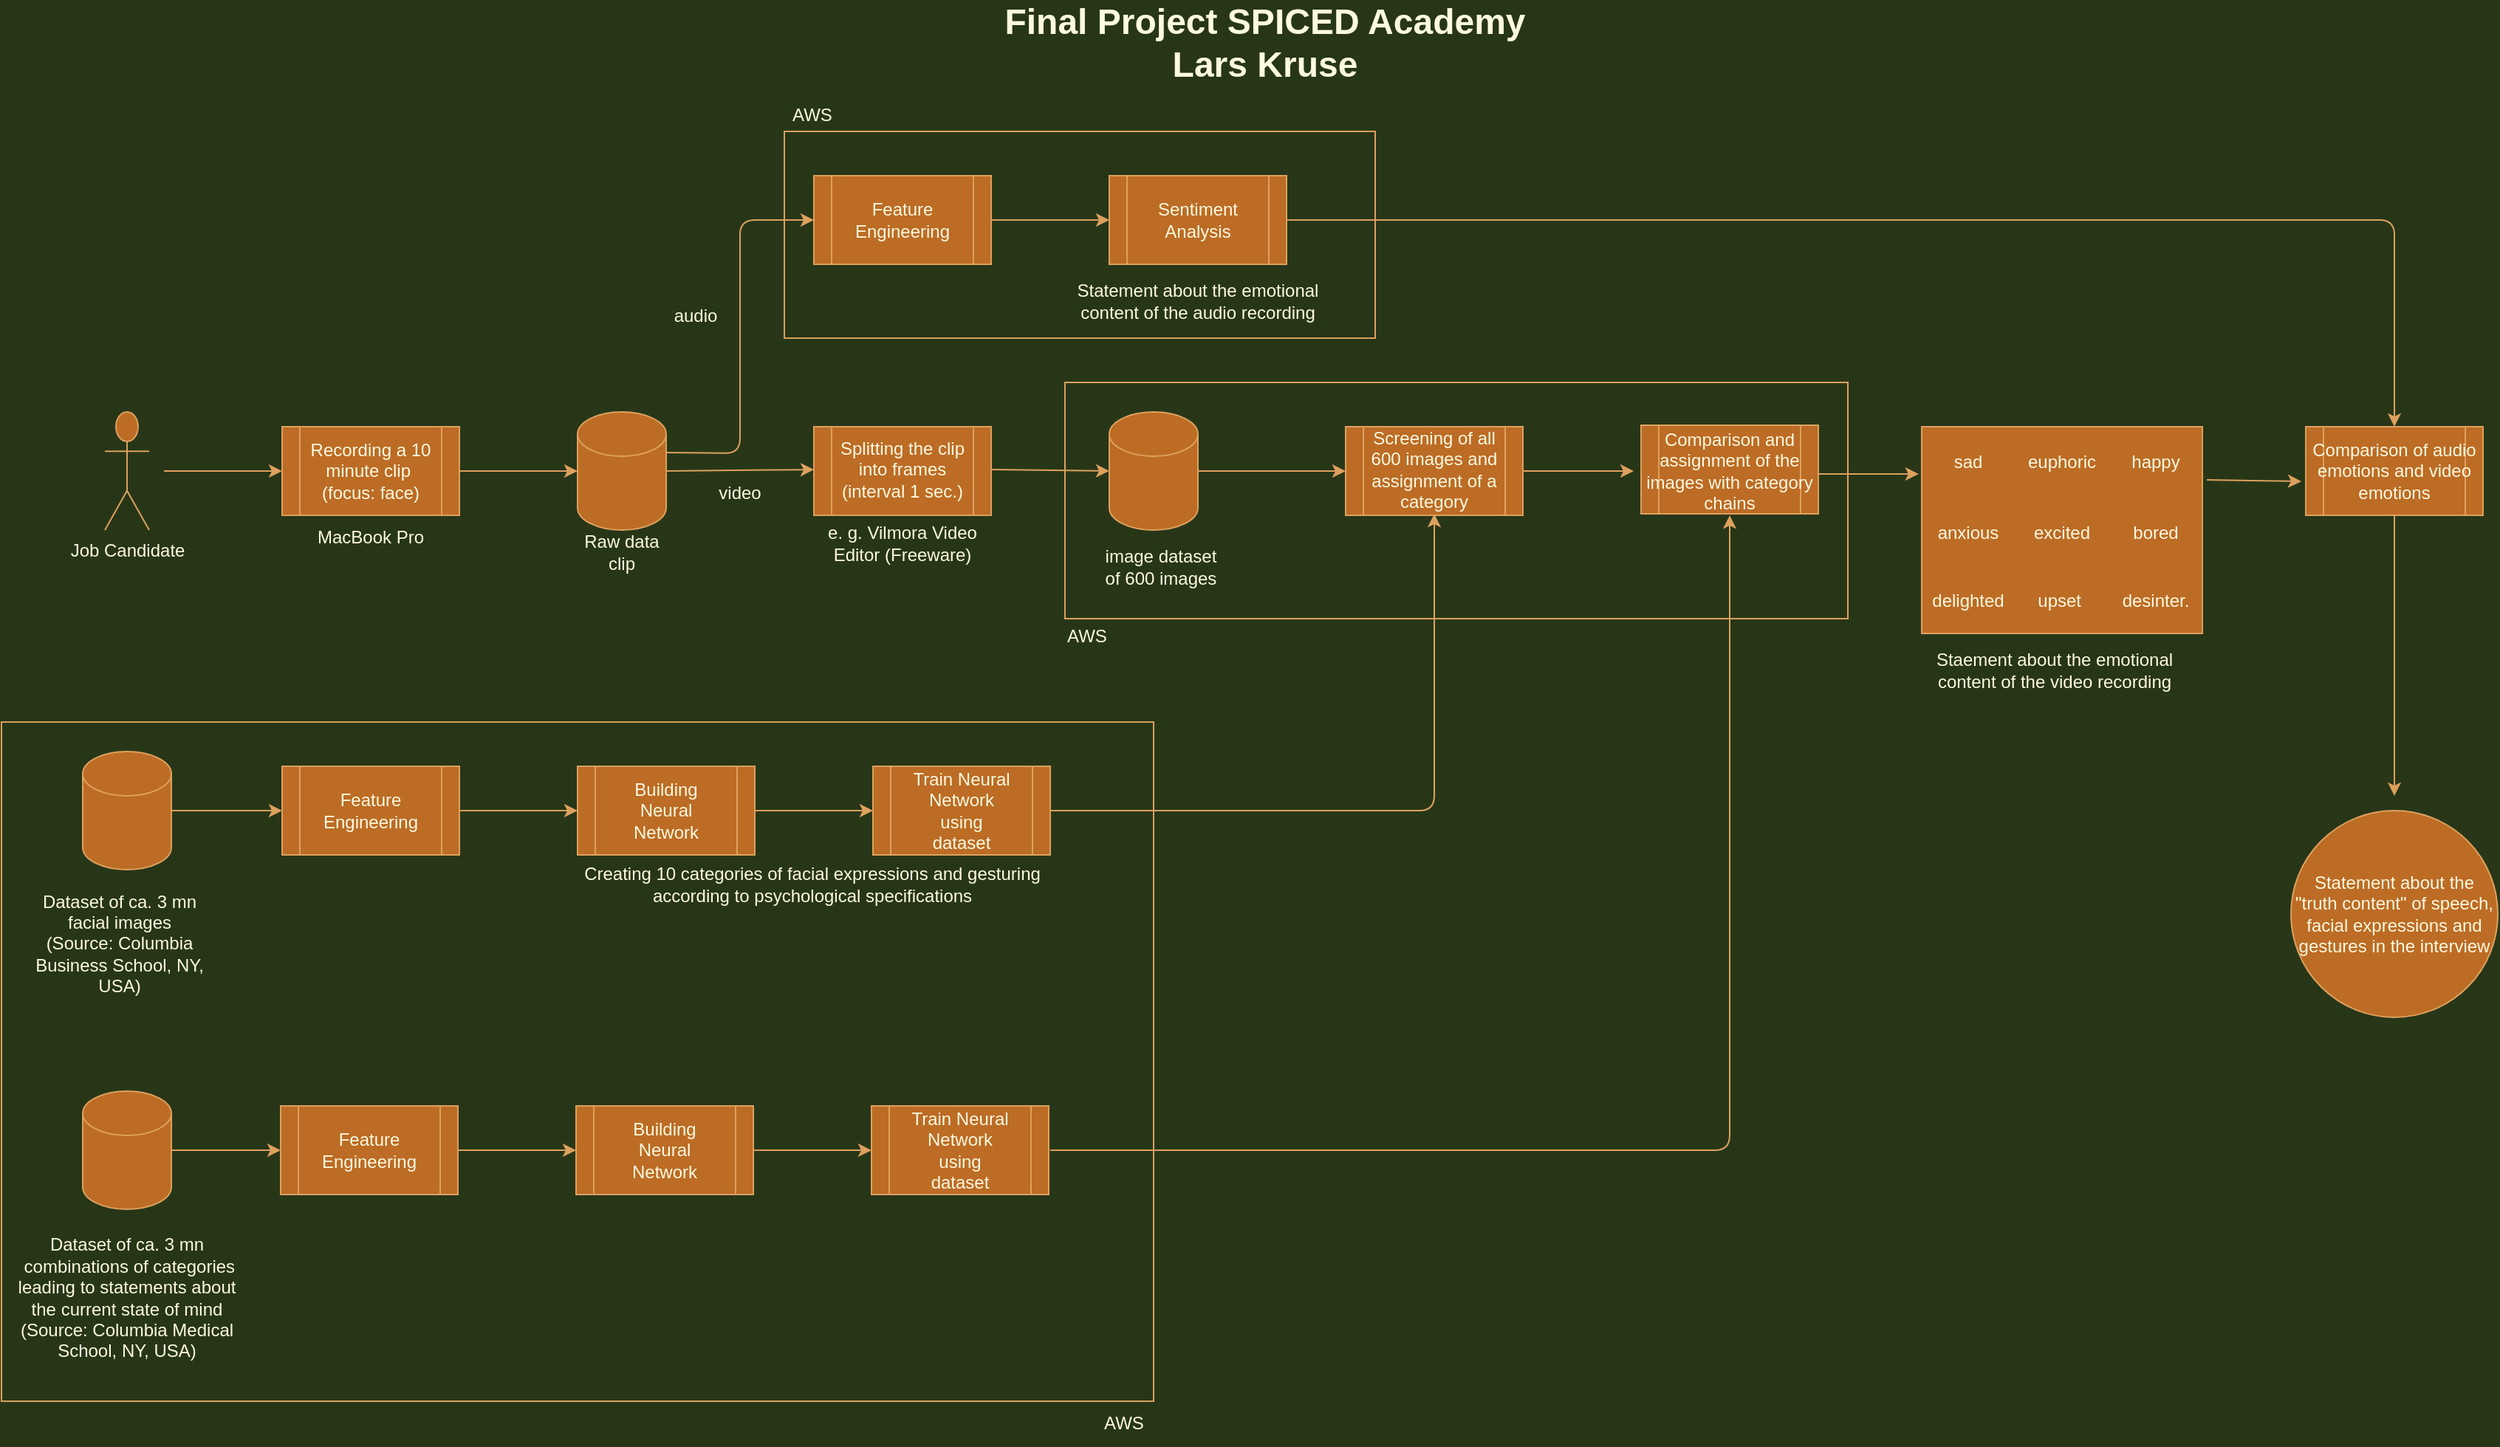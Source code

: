 <mxfile version="16.6.2" type="github" pages="2">
  <diagram name="Page-1" id="74b105a0-9070-1c63-61bc-23e55f88626e">
    <mxGraphModel dx="2045" dy="1108" grid="1" gridSize="10" guides="1" tooltips="1" connect="1" arrows="1" fold="1" page="1" pageScale="1.5" pageWidth="1169" pageHeight="826" background="#283618" math="0" shadow="0">
      <root>
        <mxCell id="0" style=";html=1;" />
        <mxCell id="1" style=";html=1;" parent="0" />
        <mxCell id="10b056a9c633e61c-30" value="Final Project SPICED Academy&lt;br&gt;Lars Kruse" style="text;strokeColor=none;fillColor=none;html=1;fontSize=24;fontStyle=1;verticalAlign=middle;align=center;fontColor=#FEFAE0;" parent="1" vertex="1">
          <mxGeometry x="80" y="40" width="1590" height="40" as="geometry" />
        </mxCell>
        <mxCell id="zrJcdOzRsB4FpwYGA8S4-10" value="Job Candidate" style="shape=umlActor;verticalLabelPosition=bottom;verticalAlign=top;html=1;outlineConnect=0;fillColor=#BC6C25;strokeColor=#DDA15E;fontColor=#FEFAE0;" vertex="1" parent="1">
          <mxGeometry x="90" y="310" width="30" height="80" as="geometry" />
        </mxCell>
        <mxCell id="zrJcdOzRsB4FpwYGA8S4-18" value="" style="shape=cylinder3;whiteSpace=wrap;html=1;boundedLbl=1;backgroundOutline=1;size=15;fontColor=#FEFAE0;fillColor=#BC6C25;strokeColor=#DDA15E;" vertex="1" parent="1">
          <mxGeometry x="410" y="310" width="60" height="80" as="geometry" />
        </mxCell>
        <mxCell id="zrJcdOzRsB4FpwYGA8S4-19" value="" style="endArrow=classic;html=1;rounded=0;fontColor=#FEFAE0;exitX=1;exitY=0.5;exitDx=0;exitDy=0;labelBackgroundColor=#283618;strokeColor=#DDA15E;" edge="1" parent="1" source="zrJcdOzRsB4FpwYGA8S4-23" target="zrJcdOzRsB4FpwYGA8S4-18">
          <mxGeometry width="50" height="50" relative="1" as="geometry">
            <mxPoint x="340" y="440" as="sourcePoint" />
            <mxPoint x="910" y="510" as="targetPoint" />
          </mxGeometry>
        </mxCell>
        <mxCell id="zrJcdOzRsB4FpwYGA8S4-20" value="Raw data clip" style="text;html=1;strokeColor=none;fillColor=none;align=center;verticalAlign=middle;whiteSpace=wrap;rounded=0;fontColor=#FEFAE0;" vertex="1" parent="1">
          <mxGeometry x="410" y="390" width="60" height="30" as="geometry" />
        </mxCell>
        <mxCell id="zrJcdOzRsB4FpwYGA8S4-22" value="" style="endArrow=classic;html=1;rounded=0;fontColor=#FEFAE0;entryX=0;entryY=0.5;entryDx=0;entryDy=0;labelBackgroundColor=#283618;strokeColor=#DDA15E;" edge="1" parent="1" target="zrJcdOzRsB4FpwYGA8S4-23">
          <mxGeometry width="50" height="50" relative="1" as="geometry">
            <mxPoint x="130" y="350" as="sourcePoint" />
            <mxPoint x="200" y="360" as="targetPoint" />
          </mxGeometry>
        </mxCell>
        <mxCell id="zrJcdOzRsB4FpwYGA8S4-23" value="" style="shape=process;whiteSpace=wrap;html=1;backgroundOutline=1;fontColor=#FEFAE0;fillColor=#BC6C25;strokeColor=#DDA15E;" vertex="1" parent="1">
          <mxGeometry x="210" y="320" width="120" height="60" as="geometry" />
        </mxCell>
        <mxCell id="zrJcdOzRsB4FpwYGA8S4-24" value="Recording a 10 minute clip&amp;nbsp;&lt;br&gt;(focus: face)" style="text;html=1;strokeColor=none;fillColor=none;align=center;verticalAlign=middle;whiteSpace=wrap;rounded=0;fontColor=#FEFAE0;" vertex="1" parent="1">
          <mxGeometry x="220" y="335" width="100" height="30" as="geometry" />
        </mxCell>
        <mxCell id="zrJcdOzRsB4FpwYGA8S4-25" value="MacBook Pro" style="text;html=1;strokeColor=none;fillColor=none;align=center;verticalAlign=middle;whiteSpace=wrap;rounded=0;fontColor=#FEFAE0;" vertex="1" parent="1">
          <mxGeometry x="220" y="380" width="100" height="30" as="geometry" />
        </mxCell>
        <mxCell id="zrJcdOzRsB4FpwYGA8S4-26" value="" style="shape=process;whiteSpace=wrap;html=1;backgroundOutline=1;fontColor=#FEFAE0;fillColor=#BC6C25;strokeColor=#DDA15E;" vertex="1" parent="1">
          <mxGeometry x="570" y="320" width="120" height="60" as="geometry" />
        </mxCell>
        <mxCell id="zrJcdOzRsB4FpwYGA8S4-27" value="Splitting the clip &lt;br&gt;into frames&lt;br&gt;(interval 1 sec.)" style="text;html=1;strokeColor=none;fillColor=none;align=center;verticalAlign=middle;whiteSpace=wrap;rounded=0;fontColor=#FEFAE0;" vertex="1" parent="1">
          <mxGeometry x="570" y="324" width="120" height="50" as="geometry" />
        </mxCell>
        <mxCell id="zrJcdOzRsB4FpwYGA8S4-28" value="" style="endArrow=classic;html=1;rounded=0;fontColor=#FEFAE0;exitX=1;exitY=0.5;exitDx=0;exitDy=0;exitPerimeter=0;entryX=0;entryY=0.5;entryDx=0;entryDy=0;labelBackgroundColor=#283618;strokeColor=#DDA15E;startArrow=none;" edge="1" parent="1" source="zrJcdOzRsB4FpwYGA8S4-18" target="zrJcdOzRsB4FpwYGA8S4-27">
          <mxGeometry width="50" height="50" relative="1" as="geometry">
            <mxPoint x="540" y="394" as="sourcePoint" />
            <mxPoint x="910" y="510" as="targetPoint" />
          </mxGeometry>
        </mxCell>
        <mxCell id="zrJcdOzRsB4FpwYGA8S4-29" value="" style="shape=cylinder3;whiteSpace=wrap;html=1;boundedLbl=1;backgroundOutline=1;size=15;fontColor=#FEFAE0;fillColor=#BC6C25;strokeColor=#DDA15E;" vertex="1" parent="1">
          <mxGeometry x="770" y="310" width="60" height="80" as="geometry" />
        </mxCell>
        <mxCell id="zrJcdOzRsB4FpwYGA8S4-30" value="" style="endArrow=classic;html=1;rounded=0;fontColor=#FEFAE0;exitX=1;exitY=0.5;exitDx=0;exitDy=0;entryX=0;entryY=0.5;entryDx=0;entryDy=0;entryPerimeter=0;labelBackgroundColor=#283618;strokeColor=#DDA15E;" edge="1" parent="1" source="zrJcdOzRsB4FpwYGA8S4-27" target="zrJcdOzRsB4FpwYGA8S4-29">
          <mxGeometry width="50" height="50" relative="1" as="geometry">
            <mxPoint x="860" y="560" as="sourcePoint" />
            <mxPoint x="910" y="510" as="targetPoint" />
          </mxGeometry>
        </mxCell>
        <mxCell id="vXQWUet9Y1mkN0swgNJU-1" value="e. g. Vilmora Video Editor (Freeware)" style="text;html=1;strokeColor=none;fillColor=none;align=center;verticalAlign=middle;whiteSpace=wrap;rounded=0;sketch=0;fontColor=#FEFAE0;" vertex="1" parent="1">
          <mxGeometry x="565" y="374" width="130" height="50" as="geometry" />
        </mxCell>
        <mxCell id="vXQWUet9Y1mkN0swgNJU-2" value="image dataset of 600 images" style="text;html=1;strokeColor=none;fillColor=none;align=center;verticalAlign=middle;whiteSpace=wrap;rounded=0;sketch=0;fontColor=#FEFAE0;" vertex="1" parent="1">
          <mxGeometry x="760" y="400" width="90" height="30" as="geometry" />
        </mxCell>
        <mxCell id="vXQWUet9Y1mkN0swgNJU-3" value="" style="shape=cylinder3;whiteSpace=wrap;html=1;boundedLbl=1;backgroundOutline=1;size=15;rounded=0;sketch=0;fontColor=#FEFAE0;strokeColor=#DDA15E;fillColor=#BC6C25;" vertex="1" parent="1">
          <mxGeometry x="75" y="540" width="60" height="80" as="geometry" />
        </mxCell>
        <mxCell id="vXQWUet9Y1mkN0swgNJU-4" value="Dataset of ca. 3 mn facial images (Source: Columbia Business School, NY, USA)" style="text;html=1;strokeColor=none;fillColor=none;align=center;verticalAlign=middle;whiteSpace=wrap;rounded=0;sketch=0;fontColor=#FEFAE0;" vertex="1" parent="1">
          <mxGeometry x="40" y="650" width="120" height="40" as="geometry" />
        </mxCell>
        <mxCell id="vXQWUet9Y1mkN0swgNJU-5" value="" style="shape=process;whiteSpace=wrap;html=1;backgroundOutline=1;rounded=0;sketch=0;fontColor=#FEFAE0;strokeColor=#DDA15E;fillColor=#BC6C25;" vertex="1" parent="1">
          <mxGeometry x="410" y="550" width="120" height="60" as="geometry" />
        </mxCell>
        <mxCell id="vXQWUet9Y1mkN0swgNJU-6" value="Building Neural Network" style="text;html=1;strokeColor=none;fillColor=none;align=center;verticalAlign=middle;whiteSpace=wrap;rounded=0;sketch=0;fontColor=#FEFAE0;" vertex="1" parent="1">
          <mxGeometry x="440" y="565" width="60" height="30" as="geometry" />
        </mxCell>
        <mxCell id="vXQWUet9Y1mkN0swgNJU-7" value="" style="shape=process;whiteSpace=wrap;html=1;backgroundOutline=1;rounded=0;sketch=0;fontColor=#FEFAE0;strokeColor=#DDA15E;fillColor=#BC6C25;" vertex="1" parent="1">
          <mxGeometry x="610" y="550" width="120" height="60" as="geometry" />
        </mxCell>
        <mxCell id="vXQWUet9Y1mkN0swgNJU-8" value="Train Neural Network using dataset" style="text;html=1;strokeColor=none;fillColor=none;align=center;verticalAlign=middle;whiteSpace=wrap;rounded=0;sketch=0;fontColor=#FEFAE0;" vertex="1" parent="1">
          <mxGeometry x="635" y="565" width="70" height="30" as="geometry" />
        </mxCell>
        <mxCell id="vXQWUet9Y1mkN0swgNJU-11" value="" style="shape=process;whiteSpace=wrap;html=1;backgroundOutline=1;rounded=0;sketch=0;fontColor=#FEFAE0;strokeColor=#DDA15E;fillColor=#BC6C25;" vertex="1" parent="1">
          <mxGeometry x="210" y="550" width="120" height="60" as="geometry" />
        </mxCell>
        <mxCell id="vXQWUet9Y1mkN0swgNJU-12" value="Feature Engineering" style="text;html=1;strokeColor=none;fillColor=none;align=center;verticalAlign=middle;whiteSpace=wrap;rounded=0;sketch=0;fontColor=#FEFAE0;" vertex="1" parent="1">
          <mxGeometry x="240" y="565" width="60" height="30" as="geometry" />
        </mxCell>
        <mxCell id="vXQWUet9Y1mkN0swgNJU-14" value="" style="endArrow=classic;html=1;rounded=1;sketch=0;fontColor=#FEFAE0;strokeColor=#DDA15E;fillColor=#BC6C25;curved=0;exitX=1;exitY=0.5;exitDx=0;exitDy=0;exitPerimeter=0;entryX=0;entryY=0.5;entryDx=0;entryDy=0;" edge="1" parent="1" source="vXQWUet9Y1mkN0swgNJU-3" target="vXQWUet9Y1mkN0swgNJU-11">
          <mxGeometry width="50" height="50" relative="1" as="geometry">
            <mxPoint x="780" y="670" as="sourcePoint" />
            <mxPoint x="830" y="620" as="targetPoint" />
          </mxGeometry>
        </mxCell>
        <mxCell id="vXQWUet9Y1mkN0swgNJU-15" value="" style="endArrow=classic;html=1;rounded=1;sketch=0;fontColor=#FEFAE0;strokeColor=#DDA15E;fillColor=#BC6C25;curved=0;entryX=0;entryY=0.5;entryDx=0;entryDy=0;" edge="1" parent="1" target="vXQWUet9Y1mkN0swgNJU-5">
          <mxGeometry width="50" height="50" relative="1" as="geometry">
            <mxPoint x="330" y="580" as="sourcePoint" />
            <mxPoint x="380" y="530" as="targetPoint" />
          </mxGeometry>
        </mxCell>
        <mxCell id="vXQWUet9Y1mkN0swgNJU-16" value="" style="endArrow=classic;html=1;rounded=1;sketch=0;fontColor=#FEFAE0;strokeColor=#DDA15E;fillColor=#BC6C25;curved=0;exitX=1;exitY=0.5;exitDx=0;exitDy=0;entryX=0;entryY=0.5;entryDx=0;entryDy=0;" edge="1" parent="1" source="vXQWUet9Y1mkN0swgNJU-5" target="vXQWUet9Y1mkN0swgNJU-7">
          <mxGeometry width="50" height="50" relative="1" as="geometry">
            <mxPoint x="780" y="670" as="sourcePoint" />
            <mxPoint x="830" y="620" as="targetPoint" />
          </mxGeometry>
        </mxCell>
        <mxCell id="vXQWUet9Y1mkN0swgNJU-18" value="Creating 10 categories of facial expressions and gesturing according to psychological specifications" style="text;html=1;strokeColor=none;fillColor=none;align=center;verticalAlign=middle;whiteSpace=wrap;rounded=0;sketch=0;fontColor=#FEFAE0;" vertex="1" parent="1">
          <mxGeometry x="409" y="610" width="320" height="40" as="geometry" />
        </mxCell>
        <mxCell id="vXQWUet9Y1mkN0swgNJU-19" value="" style="shape=process;whiteSpace=wrap;html=1;backgroundOutline=1;rounded=0;sketch=0;fontColor=#FEFAE0;strokeColor=#DDA15E;fillColor=#BC6C25;" vertex="1" parent="1">
          <mxGeometry x="930" y="320" width="120" height="60" as="geometry" />
        </mxCell>
        <mxCell id="vXQWUet9Y1mkN0swgNJU-20" value="Screening of all 600 images and assignment of a category" style="text;html=1;strokeColor=none;fillColor=none;align=center;verticalAlign=middle;whiteSpace=wrap;rounded=0;sketch=0;fontColor=#FEFAE0;" vertex="1" parent="1">
          <mxGeometry x="940" y="319" width="100" height="60" as="geometry" />
        </mxCell>
        <mxCell id="vXQWUet9Y1mkN0swgNJU-22" value="" style="endArrow=classic;html=1;rounded=1;sketch=0;fontColor=#FEFAE0;strokeColor=#DDA15E;fillColor=#BC6C25;curved=0;exitX=1;exitY=0.5;exitDx=0;exitDy=0;exitPerimeter=0;entryX=0;entryY=0.5;entryDx=0;entryDy=0;" edge="1" parent="1" source="zrJcdOzRsB4FpwYGA8S4-29" target="vXQWUet9Y1mkN0swgNJU-19">
          <mxGeometry width="50" height="50" relative="1" as="geometry">
            <mxPoint x="780" y="670" as="sourcePoint" />
            <mxPoint x="830" y="620" as="targetPoint" />
          </mxGeometry>
        </mxCell>
        <mxCell id="vXQWUet9Y1mkN0swgNJU-23" value="" style="endArrow=classic;html=1;rounded=1;sketch=0;fontColor=#FEFAE0;strokeColor=#DDA15E;fillColor=#BC6C25;curved=0;exitX=1;exitY=0.5;exitDx=0;exitDy=0;entryX=0.5;entryY=1;entryDx=0;entryDy=0;" edge="1" parent="1" source="vXQWUet9Y1mkN0swgNJU-7" target="vXQWUet9Y1mkN0swgNJU-20">
          <mxGeometry width="50" height="50" relative="1" as="geometry">
            <mxPoint x="740" y="580" as="sourcePoint" />
            <mxPoint x="830" y="620" as="targetPoint" />
            <Array as="points">
              <mxPoint x="990" y="580" />
            </Array>
          </mxGeometry>
        </mxCell>
        <mxCell id="vXQWUet9Y1mkN0swgNJU-24" value="" style="shape=cylinder3;whiteSpace=wrap;html=1;boundedLbl=1;backgroundOutline=1;size=15;rounded=0;sketch=0;fontColor=#FEFAE0;strokeColor=#DDA15E;fillColor=#BC6C25;" vertex="1" parent="1">
          <mxGeometry x="75" y="770" width="60" height="80" as="geometry" />
        </mxCell>
        <mxCell id="vXQWUet9Y1mkN0swgNJU-25" value="Dataset of ca. 3 mn &amp;nbsp;combinations of categories leading to&amp;nbsp;statements about the current state of mind (Source: Columbia Medical School, NY, USA)" style="text;html=1;strokeColor=none;fillColor=none;align=center;verticalAlign=middle;whiteSpace=wrap;rounded=0;sketch=0;fontColor=#FEFAE0;" vertex="1" parent="1">
          <mxGeometry x="30" y="860" width="150" height="100" as="geometry" />
        </mxCell>
        <mxCell id="vXQWUet9Y1mkN0swgNJU-28" value="" style="shape=process;whiteSpace=wrap;html=1;backgroundOutline=1;rounded=0;sketch=0;fontColor=#FEFAE0;strokeColor=#DDA15E;fillColor=#BC6C25;" vertex="1" parent="1">
          <mxGeometry x="409" y="780" width="120" height="60" as="geometry" />
        </mxCell>
        <mxCell id="vXQWUet9Y1mkN0swgNJU-29" value="Building Neural Network" style="text;html=1;strokeColor=none;fillColor=none;align=center;verticalAlign=middle;whiteSpace=wrap;rounded=0;sketch=0;fontColor=#FEFAE0;" vertex="1" parent="1">
          <mxGeometry x="439" y="795" width="60" height="30" as="geometry" />
        </mxCell>
        <mxCell id="vXQWUet9Y1mkN0swgNJU-30" value="" style="shape=process;whiteSpace=wrap;html=1;backgroundOutline=1;rounded=0;sketch=0;fontColor=#FEFAE0;strokeColor=#DDA15E;fillColor=#BC6C25;" vertex="1" parent="1">
          <mxGeometry x="609" y="780" width="120" height="60" as="geometry" />
        </mxCell>
        <mxCell id="vXQWUet9Y1mkN0swgNJU-31" value="Train Neural Network using dataset" style="text;html=1;strokeColor=none;fillColor=none;align=center;verticalAlign=middle;whiteSpace=wrap;rounded=0;sketch=0;fontColor=#FEFAE0;" vertex="1" parent="1">
          <mxGeometry x="634" y="795" width="70" height="30" as="geometry" />
        </mxCell>
        <mxCell id="vXQWUet9Y1mkN0swgNJU-32" value="" style="shape=process;whiteSpace=wrap;html=1;backgroundOutline=1;rounded=0;sketch=0;fontColor=#FEFAE0;strokeColor=#DDA15E;fillColor=#BC6C25;" vertex="1" parent="1">
          <mxGeometry x="209" y="780" width="120" height="60" as="geometry" />
        </mxCell>
        <mxCell id="vXQWUet9Y1mkN0swgNJU-33" value="Feature Engineering" style="text;html=1;strokeColor=none;fillColor=none;align=center;verticalAlign=middle;whiteSpace=wrap;rounded=0;sketch=0;fontColor=#FEFAE0;" vertex="1" parent="1">
          <mxGeometry x="239" y="795" width="60" height="30" as="geometry" />
        </mxCell>
        <mxCell id="vXQWUet9Y1mkN0swgNJU-34" value="" style="endArrow=classic;html=1;rounded=1;sketch=0;fontColor=#FEFAE0;strokeColor=#DDA15E;fillColor=#BC6C25;curved=0;entryX=0;entryY=0.5;entryDx=0;entryDy=0;" edge="1" parent="1" target="vXQWUet9Y1mkN0swgNJU-28">
          <mxGeometry width="50" height="50" relative="1" as="geometry">
            <mxPoint x="329" y="810" as="sourcePoint" />
            <mxPoint x="379" y="760" as="targetPoint" />
          </mxGeometry>
        </mxCell>
        <mxCell id="vXQWUet9Y1mkN0swgNJU-35" value="" style="endArrow=classic;html=1;rounded=1;sketch=0;fontColor=#FEFAE0;strokeColor=#DDA15E;fillColor=#BC6C25;curved=0;exitX=1;exitY=0.5;exitDx=0;exitDy=0;entryX=0;entryY=0.5;entryDx=0;entryDy=0;" edge="1" parent="1" source="vXQWUet9Y1mkN0swgNJU-28" target="vXQWUet9Y1mkN0swgNJU-30">
          <mxGeometry width="50" height="50" relative="1" as="geometry">
            <mxPoint x="779" y="900" as="sourcePoint" />
            <mxPoint x="829" y="850" as="targetPoint" />
          </mxGeometry>
        </mxCell>
        <mxCell id="vXQWUet9Y1mkN0swgNJU-37" value="" style="endArrow=classic;html=1;rounded=1;sketch=0;fontColor=#FEFAE0;strokeColor=#DDA15E;fillColor=#BC6C25;curved=0;entryX=0;entryY=0.5;entryDx=0;entryDy=0;" edge="1" parent="1" target="vXQWUet9Y1mkN0swgNJU-32">
          <mxGeometry width="50" height="50" relative="1" as="geometry">
            <mxPoint x="135" y="810" as="sourcePoint" />
            <mxPoint x="200" y="810" as="targetPoint" />
          </mxGeometry>
        </mxCell>
        <mxCell id="vXQWUet9Y1mkN0swgNJU-39" value="" style="shape=process;whiteSpace=wrap;html=1;backgroundOutline=1;rounded=0;sketch=0;fontColor=#FEFAE0;strokeColor=#DDA15E;fillColor=#BC6C25;" vertex="1" parent="1">
          <mxGeometry x="1130" y="319" width="120" height="60" as="geometry" />
        </mxCell>
        <mxCell id="vXQWUet9Y1mkN0swgNJU-40" value="Comparison and assignment of the images with category chains" style="text;html=1;strokeColor=none;fillColor=none;align=center;verticalAlign=middle;whiteSpace=wrap;rounded=0;sketch=0;fontColor=#FEFAE0;" vertex="1" parent="1">
          <mxGeometry x="1125" y="330" width="130" height="40" as="geometry" />
        </mxCell>
        <mxCell id="vXQWUet9Y1mkN0swgNJU-41" value="" style="endArrow=classic;html=1;rounded=1;sketch=0;fontColor=#FEFAE0;strokeColor=#DDA15E;fillColor=#BC6C25;curved=0;exitX=1;exitY=0.5;exitDx=0;exitDy=0;entryX=0;entryY=0.5;entryDx=0;entryDy=0;" edge="1" parent="1" source="vXQWUet9Y1mkN0swgNJU-19" target="vXQWUet9Y1mkN0swgNJU-40">
          <mxGeometry width="50" height="50" relative="1" as="geometry">
            <mxPoint x="780" y="670" as="sourcePoint" />
            <mxPoint x="830" y="620" as="targetPoint" />
          </mxGeometry>
        </mxCell>
        <mxCell id="vXQWUet9Y1mkN0swgNJU-42" value="" style="endArrow=classic;html=1;rounded=1;sketch=0;fontColor=#FEFAE0;strokeColor=#DDA15E;fillColor=#BC6C25;curved=0;" edge="1" parent="1">
          <mxGeometry width="50" height="50" relative="1" as="geometry">
            <mxPoint x="730" y="810" as="sourcePoint" />
            <mxPoint x="1190" y="380" as="targetPoint" />
            <Array as="points">
              <mxPoint x="1190" y="810" />
            </Array>
          </mxGeometry>
        </mxCell>
        <mxCell id="vXQWUet9Y1mkN0swgNJU-43" value="" style="shape=process;whiteSpace=wrap;html=1;backgroundOutline=1;rounded=0;sketch=0;fontColor=#FEFAE0;strokeColor=#DDA15E;fillColor=#BC6C25;" vertex="1" parent="1">
          <mxGeometry x="770" y="150" width="120" height="60" as="geometry" />
        </mxCell>
        <mxCell id="vXQWUet9Y1mkN0swgNJU-46" value="video" style="text;html=1;strokeColor=none;fillColor=none;align=center;verticalAlign=middle;whiteSpace=wrap;rounded=0;sketch=0;fontColor=#FEFAE0;" vertex="1" parent="1">
          <mxGeometry x="490" y="350" width="60" height="30" as="geometry" />
        </mxCell>
        <mxCell id="vXQWUet9Y1mkN0swgNJU-47" value="" style="endArrow=classic;html=1;rounded=1;sketch=0;fontColor=#FEFAE0;strokeColor=#DDA15E;fillColor=#BC6C25;curved=0;exitX=1;exitY=0;exitDx=0;exitDy=27.5;exitPerimeter=0;entryX=0;entryY=0.5;entryDx=0;entryDy=0;" edge="1" parent="1" source="zrJcdOzRsB4FpwYGA8S4-18" target="vXQWUet9Y1mkN0swgNJU-53">
          <mxGeometry width="50" height="50" relative="1" as="geometry">
            <mxPoint x="479" y="290" as="sourcePoint" />
            <mxPoint x="529" y="240" as="targetPoint" />
            <Array as="points">
              <mxPoint x="520" y="338" />
              <mxPoint x="520" y="180" />
            </Array>
          </mxGeometry>
        </mxCell>
        <mxCell id="vXQWUet9Y1mkN0swgNJU-48" value="audio" style="text;html=1;strokeColor=none;fillColor=none;align=center;verticalAlign=middle;whiteSpace=wrap;rounded=0;sketch=0;fontColor=#FEFAE0;" vertex="1" parent="1">
          <mxGeometry x="460" y="230" width="60" height="30" as="geometry" />
        </mxCell>
        <mxCell id="vXQWUet9Y1mkN0swgNJU-50" value="Sentiment Analysis" style="text;html=1;strokeColor=none;fillColor=none;align=center;verticalAlign=middle;whiteSpace=wrap;rounded=0;sketch=0;fontColor=#FEFAE0;" vertex="1" parent="1">
          <mxGeometry x="800" y="165" width="60" height="30" as="geometry" />
        </mxCell>
        <mxCell id="vXQWUet9Y1mkN0swgNJU-52" value="Statement about the emotional content of the audio recording" style="text;html=1;strokeColor=none;fillColor=none;align=center;verticalAlign=middle;whiteSpace=wrap;rounded=0;sketch=0;fontColor=#FEFAE0;" vertex="1" parent="1">
          <mxGeometry x="745" y="220" width="170" height="30" as="geometry" />
        </mxCell>
        <mxCell id="vXQWUet9Y1mkN0swgNJU-53" value="" style="shape=process;whiteSpace=wrap;html=1;backgroundOutline=1;rounded=0;sketch=0;fontColor=#FEFAE0;strokeColor=#DDA15E;fillColor=#BC6C25;" vertex="1" parent="1">
          <mxGeometry x="570" y="150" width="120" height="60" as="geometry" />
        </mxCell>
        <mxCell id="vXQWUet9Y1mkN0swgNJU-54" value="Feature Engineering" style="text;html=1;strokeColor=none;fillColor=none;align=center;verticalAlign=middle;whiteSpace=wrap;rounded=0;sketch=0;fontColor=#FEFAE0;" vertex="1" parent="1">
          <mxGeometry x="600" y="165" width="60" height="30" as="geometry" />
        </mxCell>
        <mxCell id="vXQWUet9Y1mkN0swgNJU-55" value="" style="endArrow=classic;html=1;rounded=1;sketch=0;fontColor=#FEFAE0;strokeColor=#DDA15E;fillColor=#BC6C25;curved=0;exitX=1;exitY=0.5;exitDx=0;exitDy=0;entryX=0;entryY=0.5;entryDx=0;entryDy=0;" edge="1" parent="1" source="vXQWUet9Y1mkN0swgNJU-53" target="vXQWUet9Y1mkN0swgNJU-43">
          <mxGeometry width="50" height="50" relative="1" as="geometry">
            <mxPoint x="760" y="480" as="sourcePoint" />
            <mxPoint x="810" y="430" as="targetPoint" />
          </mxGeometry>
        </mxCell>
        <mxCell id="vXQWUet9Y1mkN0swgNJU-57" value="" style="shape=table;html=1;whiteSpace=wrap;startSize=0;container=1;collapsible=0;childLayout=tableLayout;columnLines=0;rowLines=0;rounded=0;sketch=0;fontColor=#FEFAE0;strokeColor=#DDA15E;fillColor=#BC6C25;" vertex="1" parent="1">
          <mxGeometry x="1320" y="320" width="190" height="140" as="geometry" />
        </mxCell>
        <mxCell id="vXQWUet9Y1mkN0swgNJU-58" value="" style="shape=tableRow;horizontal=0;startSize=0;swimlaneHead=0;swimlaneBody=0;top=0;left=0;bottom=0;right=0;collapsible=0;dropTarget=0;fillColor=none;points=[[0,0.5],[1,0.5]];portConstraint=eastwest;rounded=0;sketch=0;fontColor=#FEFAE0;strokeColor=#DDA15E;" vertex="1" parent="vXQWUet9Y1mkN0swgNJU-57">
          <mxGeometry width="190" height="48" as="geometry" />
        </mxCell>
        <mxCell id="vXQWUet9Y1mkN0swgNJU-59" value="sad" style="shape=partialRectangle;html=1;whiteSpace=wrap;connectable=0;fillColor=none;top=0;left=0;bottom=0;right=0;overflow=hidden;fontSize=12;rounded=0;sketch=0;fontColor=#FEFAE0;strokeColor=#DDA15E;" vertex="1" parent="vXQWUet9Y1mkN0swgNJU-58">
          <mxGeometry width="63" height="48" as="geometry">
            <mxRectangle width="63" height="48" as="alternateBounds" />
          </mxGeometry>
        </mxCell>
        <mxCell id="vXQWUet9Y1mkN0swgNJU-60" value="euphoric" style="shape=partialRectangle;html=1;whiteSpace=wrap;connectable=0;fillColor=none;top=0;left=0;bottom=0;right=0;overflow=hidden;fontSize=12;rounded=0;sketch=0;fontColor=#FEFAE0;strokeColor=#DDA15E;" vertex="1" parent="vXQWUet9Y1mkN0swgNJU-58">
          <mxGeometry x="63" width="64" height="48" as="geometry">
            <mxRectangle width="64" height="48" as="alternateBounds" />
          </mxGeometry>
        </mxCell>
        <mxCell id="vXQWUet9Y1mkN0swgNJU-61" value="happy" style="shape=partialRectangle;html=1;whiteSpace=wrap;connectable=0;fillColor=none;top=0;left=0;bottom=0;right=0;overflow=hidden;fontSize=12;rounded=0;sketch=0;fontColor=#FEFAE0;strokeColor=#DDA15E;" vertex="1" parent="vXQWUet9Y1mkN0swgNJU-58">
          <mxGeometry x="127" width="63" height="48" as="geometry">
            <mxRectangle width="63" height="48" as="alternateBounds" />
          </mxGeometry>
        </mxCell>
        <mxCell id="vXQWUet9Y1mkN0swgNJU-62" value="" style="shape=tableRow;horizontal=0;startSize=0;swimlaneHead=0;swimlaneBody=0;top=0;left=0;bottom=0;right=0;collapsible=0;dropTarget=0;fillColor=none;points=[[0,0.5],[1,0.5]];portConstraint=eastwest;rounded=0;sketch=0;fontColor=#FEFAE0;strokeColor=#DDA15E;" vertex="1" parent="vXQWUet9Y1mkN0swgNJU-57">
          <mxGeometry y="48" width="190" height="47" as="geometry" />
        </mxCell>
        <mxCell id="vXQWUet9Y1mkN0swgNJU-63" value="anxious" style="shape=partialRectangle;html=1;whiteSpace=wrap;connectable=0;fillColor=none;top=0;left=0;bottom=0;right=0;overflow=hidden;fontSize=12;rounded=0;sketch=0;fontColor=#FEFAE0;strokeColor=#DDA15E;" vertex="1" parent="vXQWUet9Y1mkN0swgNJU-62">
          <mxGeometry width="63" height="47" as="geometry">
            <mxRectangle width="63" height="47" as="alternateBounds" />
          </mxGeometry>
        </mxCell>
        <mxCell id="vXQWUet9Y1mkN0swgNJU-64" value="excited" style="shape=partialRectangle;html=1;whiteSpace=wrap;connectable=0;fillColor=none;top=0;left=0;bottom=0;right=0;overflow=hidden;fontSize=12;rounded=0;sketch=0;fontColor=#FEFAE0;strokeColor=#DDA15E;" vertex="1" parent="vXQWUet9Y1mkN0swgNJU-62">
          <mxGeometry x="63" width="64" height="47" as="geometry">
            <mxRectangle width="64" height="47" as="alternateBounds" />
          </mxGeometry>
        </mxCell>
        <mxCell id="vXQWUet9Y1mkN0swgNJU-65" value="bored" style="shape=partialRectangle;html=1;whiteSpace=wrap;connectable=0;fillColor=none;top=0;left=0;bottom=0;right=0;overflow=hidden;fontSize=12;rounded=0;sketch=0;fontColor=#FEFAE0;strokeColor=#DDA15E;" vertex="1" parent="vXQWUet9Y1mkN0swgNJU-62">
          <mxGeometry x="127" width="63" height="47" as="geometry">
            <mxRectangle width="63" height="47" as="alternateBounds" />
          </mxGeometry>
        </mxCell>
        <mxCell id="vXQWUet9Y1mkN0swgNJU-66" value="" style="shape=tableRow;horizontal=0;startSize=0;swimlaneHead=0;swimlaneBody=0;top=0;left=0;bottom=0;right=0;collapsible=0;dropTarget=0;fillColor=none;points=[[0,0.5],[1,0.5]];portConstraint=eastwest;rounded=0;sketch=0;fontColor=#FEFAE0;strokeColor=#DDA15E;" vertex="1" parent="vXQWUet9Y1mkN0swgNJU-57">
          <mxGeometry y="95" width="190" height="45" as="geometry" />
        </mxCell>
        <mxCell id="vXQWUet9Y1mkN0swgNJU-67" value="delighted" style="shape=partialRectangle;html=1;whiteSpace=wrap;connectable=0;fillColor=none;top=0;left=0;bottom=0;right=0;overflow=hidden;fontSize=12;rounded=0;sketch=0;fontColor=#FEFAE0;strokeColor=#DDA15E;" vertex="1" parent="vXQWUet9Y1mkN0swgNJU-66">
          <mxGeometry width="63" height="45" as="geometry">
            <mxRectangle width="63" height="45" as="alternateBounds" />
          </mxGeometry>
        </mxCell>
        <mxCell id="vXQWUet9Y1mkN0swgNJU-68" value="upset&lt;span style=&quot;white-space: pre&quot;&gt;	&lt;/span&gt;" style="shape=partialRectangle;html=1;whiteSpace=wrap;connectable=0;fillColor=none;top=0;left=0;bottom=0;right=0;overflow=hidden;fontSize=12;rounded=0;sketch=0;fontColor=#FEFAE0;strokeColor=#DDA15E;" vertex="1" parent="vXQWUet9Y1mkN0swgNJU-66">
          <mxGeometry x="63" width="64" height="45" as="geometry">
            <mxRectangle width="64" height="45" as="alternateBounds" />
          </mxGeometry>
        </mxCell>
        <mxCell id="vXQWUet9Y1mkN0swgNJU-69" value="desinter." style="shape=partialRectangle;html=1;whiteSpace=wrap;connectable=0;fillColor=none;top=0;left=0;bottom=0;right=0;overflow=hidden;fontSize=12;rounded=0;sketch=0;fontColor=#FEFAE0;strokeColor=#DDA15E;" vertex="1" parent="vXQWUet9Y1mkN0swgNJU-66">
          <mxGeometry x="127" width="63" height="45" as="geometry">
            <mxRectangle width="63" height="45" as="alternateBounds" />
          </mxGeometry>
        </mxCell>
        <mxCell id="vXQWUet9Y1mkN0swgNJU-70" value="" style="endArrow=classic;html=1;rounded=1;sketch=0;fontColor=#FEFAE0;strokeColor=#DDA15E;fillColor=#BC6C25;curved=0;entryX=-0.011;entryY=0.667;entryDx=0;entryDy=0;entryPerimeter=0;" edge="1" parent="1" target="vXQWUet9Y1mkN0swgNJU-58">
          <mxGeometry width="50" height="50" relative="1" as="geometry">
            <mxPoint x="1250" y="352" as="sourcePoint" />
            <mxPoint x="810" y="430" as="targetPoint" />
          </mxGeometry>
        </mxCell>
        <mxCell id="vXQWUet9Y1mkN0swgNJU-71" value="" style="shape=process;whiteSpace=wrap;html=1;backgroundOutline=1;rounded=0;sketch=0;fontColor=#FEFAE0;strokeColor=#DDA15E;fillColor=#BC6C25;" vertex="1" parent="1">
          <mxGeometry x="1580" y="320" width="120" height="60" as="geometry" />
        </mxCell>
        <mxCell id="vXQWUet9Y1mkN0swgNJU-72" value="Comparison of audio emotions and video emotions" style="text;html=1;strokeColor=none;fillColor=none;align=center;verticalAlign=middle;whiteSpace=wrap;rounded=0;sketch=0;fontColor=#FEFAE0;" vertex="1" parent="1">
          <mxGeometry x="1580" y="320" width="120" height="60" as="geometry" />
        </mxCell>
        <mxCell id="vXQWUet9Y1mkN0swgNJU-73" value="" style="ellipse;whiteSpace=wrap;html=1;aspect=fixed;rounded=0;sketch=0;fontColor=#FEFAE0;strokeColor=#DDA15E;fillColor=#BC6C25;" vertex="1" parent="1">
          <mxGeometry x="1570" y="580" width="140" height="140" as="geometry" />
        </mxCell>
        <mxCell id="vXQWUet9Y1mkN0swgNJU-75" value="Statement about the &quot;truth content&quot; of speech, facial expressions and gestures in the interview" style="text;html=1;strokeColor=none;fillColor=none;align=center;verticalAlign=middle;whiteSpace=wrap;rounded=0;sketch=0;fontColor=#FEFAE0;" vertex="1" parent="1">
          <mxGeometry x="1570" y="585" width="140" height="130" as="geometry" />
        </mxCell>
        <mxCell id="vXQWUet9Y1mkN0swgNJU-76" value="" style="endArrow=classic;html=1;rounded=1;sketch=0;fontColor=#FEFAE0;strokeColor=#DDA15E;fillColor=#BC6C25;curved=0;exitX=0.5;exitY=1;exitDx=0;exitDy=0;" edge="1" parent="1" source="vXQWUet9Y1mkN0swgNJU-72">
          <mxGeometry width="50" height="50" relative="1" as="geometry">
            <mxPoint x="1330" y="595" as="sourcePoint" />
            <mxPoint x="1640" y="570" as="targetPoint" />
          </mxGeometry>
        </mxCell>
        <mxCell id="vXQWUet9Y1mkN0swgNJU-78" value="" style="endArrow=classic;html=1;rounded=1;sketch=0;fontColor=#FEFAE0;strokeColor=#DDA15E;fillColor=#BC6C25;curved=0;exitX=1.016;exitY=0.75;exitDx=0;exitDy=0;exitPerimeter=0;entryX=-0.025;entryY=0.617;entryDx=0;entryDy=0;entryPerimeter=0;" edge="1" parent="1" source="vXQWUet9Y1mkN0swgNJU-58" target="vXQWUet9Y1mkN0swgNJU-71">
          <mxGeometry width="50" height="50" relative="1" as="geometry">
            <mxPoint x="1520" y="520" as="sourcePoint" />
            <mxPoint x="1570" y="370" as="targetPoint" />
          </mxGeometry>
        </mxCell>
        <mxCell id="vXQWUet9Y1mkN0swgNJU-79" value="Staement about the emotional content of the video recording" style="text;html=1;strokeColor=none;fillColor=none;align=center;verticalAlign=middle;whiteSpace=wrap;rounded=0;sketch=0;fontColor=#FEFAE0;" vertex="1" parent="1">
          <mxGeometry x="1310" y="470" width="200" height="30" as="geometry" />
        </mxCell>
        <mxCell id="vXQWUet9Y1mkN0swgNJU-82" value="" style="endArrow=classic;html=1;rounded=1;sketch=0;fontColor=#FEFAE0;strokeColor=#DDA15E;fillColor=#BC6C25;curved=0;exitX=1;exitY=0.5;exitDx=0;exitDy=0;entryX=0.5;entryY=0;entryDx=0;entryDy=0;" edge="1" parent="1" source="vXQWUet9Y1mkN0swgNJU-43" target="vXQWUet9Y1mkN0swgNJU-72">
          <mxGeometry width="50" height="50" relative="1" as="geometry">
            <mxPoint x="760" y="480" as="sourcePoint" />
            <mxPoint x="1490" y="290" as="targetPoint" />
            <Array as="points">
              <mxPoint x="1640" y="180" />
            </Array>
          </mxGeometry>
        </mxCell>
        <mxCell id="vXQWUet9Y1mkN0swgNJU-85" value="" style="rounded=0;whiteSpace=wrap;html=1;sketch=0;fontColor=#FEFAE0;strokeColor=#DDA15E;fillColor=none;" vertex="1" parent="1">
          <mxGeometry x="20" y="520" width="780" height="460" as="geometry" />
        </mxCell>
        <mxCell id="vXQWUet9Y1mkN0swgNJU-86" value="AWS" style="text;html=1;strokeColor=none;fillColor=none;align=center;verticalAlign=middle;whiteSpace=wrap;rounded=0;sketch=0;fontColor=#FEFAE0;" vertex="1" parent="1">
          <mxGeometry x="750" y="980" width="60" height="30" as="geometry" />
        </mxCell>
        <mxCell id="vXQWUet9Y1mkN0swgNJU-87" value="" style="rounded=0;whiteSpace=wrap;html=1;sketch=0;fontColor=#FEFAE0;strokeColor=#DDA15E;fillColor=none;" vertex="1" parent="1">
          <mxGeometry x="740" y="290" width="530" height="160" as="geometry" />
        </mxCell>
        <mxCell id="vXQWUet9Y1mkN0swgNJU-88" value="AWS" style="text;html=1;strokeColor=none;fillColor=none;align=center;verticalAlign=middle;whiteSpace=wrap;rounded=0;sketch=0;fontColor=#FEFAE0;" vertex="1" parent="1">
          <mxGeometry x="725" y="447" width="60" height="30" as="geometry" />
        </mxCell>
        <mxCell id="vXQWUet9Y1mkN0swgNJU-89" value="" style="rounded=0;whiteSpace=wrap;html=1;sketch=0;fontColor=#FEFAE0;strokeColor=#DDA15E;fillColor=none;" vertex="1" parent="1">
          <mxGeometry x="550" y="120" width="400" height="140" as="geometry" />
        </mxCell>
        <mxCell id="vXQWUet9Y1mkN0swgNJU-90" value="AWS" style="text;html=1;strokeColor=none;fillColor=none;align=center;verticalAlign=middle;whiteSpace=wrap;rounded=0;sketch=0;fontColor=#FEFAE0;" vertex="1" parent="1">
          <mxGeometry x="539" y="94" width="60" height="30" as="geometry" />
        </mxCell>
      </root>
    </mxGraphModel>
  </diagram>
  <diagram id="GEsbwKyP6mmxtWgQzgE0" name="Page-2">
    <mxGraphModel dx="2045" dy="1108" grid="1" gridSize="10" guides="1" tooltips="1" connect="1" arrows="1" fold="1" page="1" pageScale="1" pageWidth="827" pageHeight="1169" math="0" shadow="0">
      <root>
        <mxCell id="JvjT2bo-om8DhKJhtweY-0" />
        <mxCell id="JvjT2bo-om8DhKJhtweY-1" parent="JvjT2bo-om8DhKJhtweY-0" />
      </root>
    </mxGraphModel>
  </diagram>
</mxfile>
